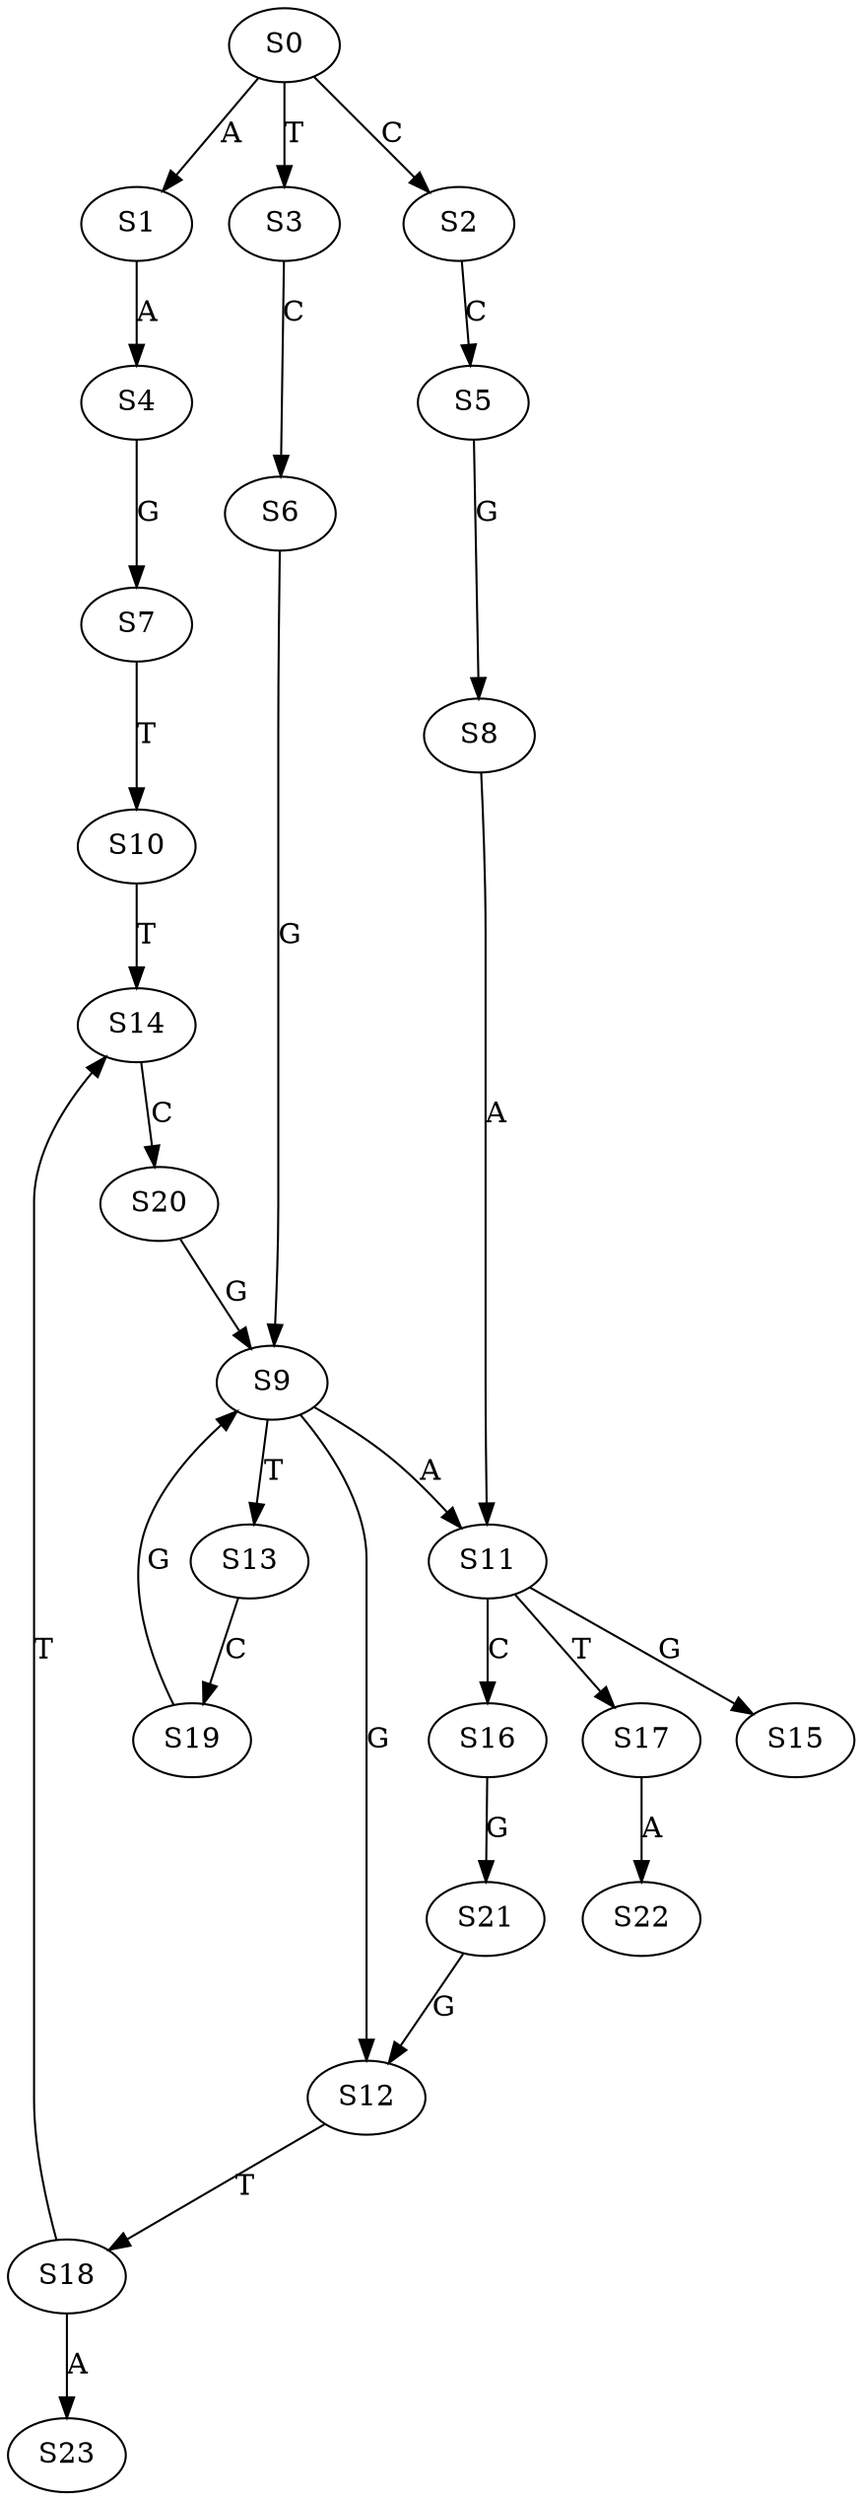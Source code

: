 strict digraph  {
	S0 -> S1 [ label = A ];
	S0 -> S2 [ label = C ];
	S0 -> S3 [ label = T ];
	S1 -> S4 [ label = A ];
	S2 -> S5 [ label = C ];
	S3 -> S6 [ label = C ];
	S4 -> S7 [ label = G ];
	S5 -> S8 [ label = G ];
	S6 -> S9 [ label = G ];
	S7 -> S10 [ label = T ];
	S8 -> S11 [ label = A ];
	S9 -> S11 [ label = A ];
	S9 -> S12 [ label = G ];
	S9 -> S13 [ label = T ];
	S10 -> S14 [ label = T ];
	S11 -> S15 [ label = G ];
	S11 -> S16 [ label = C ];
	S11 -> S17 [ label = T ];
	S12 -> S18 [ label = T ];
	S13 -> S19 [ label = C ];
	S14 -> S20 [ label = C ];
	S16 -> S21 [ label = G ];
	S17 -> S22 [ label = A ];
	S18 -> S23 [ label = A ];
	S18 -> S14 [ label = T ];
	S19 -> S9 [ label = G ];
	S20 -> S9 [ label = G ];
	S21 -> S12 [ label = G ];
}

